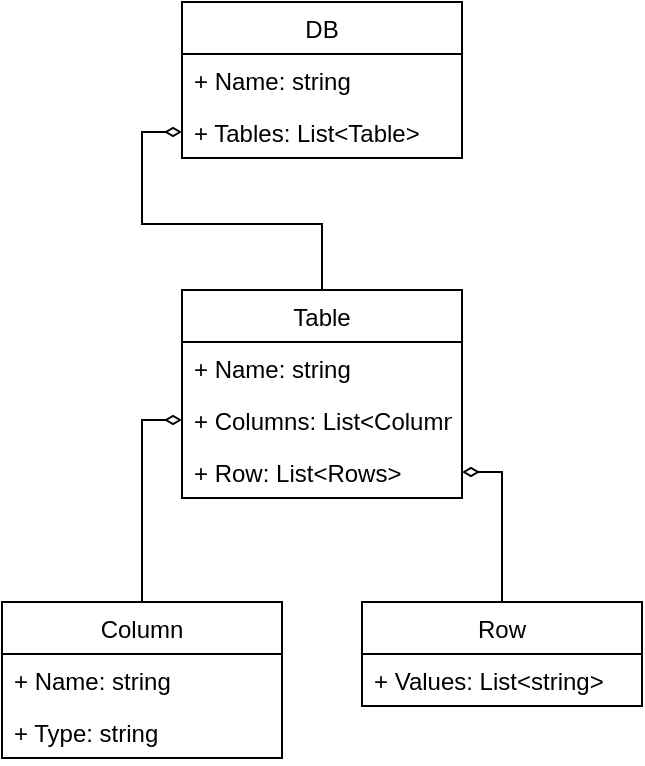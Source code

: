 <mxfile version="20.4.0" type="device"><diagram id="NFwTjk_ECURGp5Mqq_6J" name="Page-1"><mxGraphModel dx="850" dy="478" grid="1" gridSize="10" guides="1" tooltips="1" connect="1" arrows="1" fold="1" page="1" pageScale="1" pageWidth="850" pageHeight="1100" math="0" shadow="0"><root><mxCell id="0"/><mxCell id="1" parent="0"/><mxCell id="oOP1JOoy4LVAAlwWr6f4-5" value="DB" style="swimlane;fontStyle=0;childLayout=stackLayout;horizontal=1;startSize=26;fillColor=none;horizontalStack=0;resizeParent=1;resizeParentMax=0;resizeLast=0;collapsible=1;marginBottom=0;" vertex="1" parent="1"><mxGeometry x="230" y="320" width="140" height="78" as="geometry"/></mxCell><mxCell id="oOP1JOoy4LVAAlwWr6f4-6" value="+ Name: string" style="text;strokeColor=none;fillColor=none;align=left;verticalAlign=top;spacingLeft=4;spacingRight=4;overflow=hidden;rotatable=0;points=[[0,0.5],[1,0.5]];portConstraint=eastwest;" vertex="1" parent="oOP1JOoy4LVAAlwWr6f4-5"><mxGeometry y="26" width="140" height="26" as="geometry"/></mxCell><mxCell id="oOP1JOoy4LVAAlwWr6f4-7" value="+ Tables: List&lt;Table&gt;" style="text;strokeColor=none;fillColor=none;align=left;verticalAlign=top;spacingLeft=4;spacingRight=4;overflow=hidden;rotatable=0;points=[[0,0.5],[1,0.5]];portConstraint=eastwest;" vertex="1" parent="oOP1JOoy4LVAAlwWr6f4-5"><mxGeometry y="52" width="140" height="26" as="geometry"/></mxCell><mxCell id="oOP1JOoy4LVAAlwWr6f4-33" style="edgeStyle=orthogonalEdgeStyle;rounded=0;orthogonalLoop=1;jettySize=auto;html=1;exitX=0.5;exitY=0;exitDx=0;exitDy=0;entryX=0;entryY=0.5;entryDx=0;entryDy=0;endArrow=diamondThin;endFill=0;" edge="1" parent="1" source="oOP1JOoy4LVAAlwWr6f4-13" target="oOP1JOoy4LVAAlwWr6f4-7"><mxGeometry relative="1" as="geometry"/></mxCell><mxCell id="oOP1JOoy4LVAAlwWr6f4-13" value="Table" style="swimlane;fontStyle=0;childLayout=stackLayout;horizontal=1;startSize=26;fillColor=none;horizontalStack=0;resizeParent=1;resizeParentMax=0;resizeLast=0;collapsible=1;marginBottom=0;" vertex="1" parent="1"><mxGeometry x="230" y="464" width="140" height="104" as="geometry"/></mxCell><mxCell id="oOP1JOoy4LVAAlwWr6f4-14" value="+ Name: string" style="text;strokeColor=none;fillColor=none;align=left;verticalAlign=top;spacingLeft=4;spacingRight=4;overflow=hidden;rotatable=0;points=[[0,0.5],[1,0.5]];portConstraint=eastwest;" vertex="1" parent="oOP1JOoy4LVAAlwWr6f4-13"><mxGeometry y="26" width="140" height="26" as="geometry"/></mxCell><mxCell id="oOP1JOoy4LVAAlwWr6f4-15" value="+ Columns: List&lt;Column&gt;" style="text;strokeColor=none;fillColor=none;align=left;verticalAlign=top;spacingLeft=4;spacingRight=4;overflow=hidden;rotatable=0;points=[[0,0.5],[1,0.5]];portConstraint=eastwest;" vertex="1" parent="oOP1JOoy4LVAAlwWr6f4-13"><mxGeometry y="52" width="140" height="26" as="geometry"/></mxCell><mxCell id="oOP1JOoy4LVAAlwWr6f4-16" value="+ Row: List&lt;Rows&gt;" style="text;strokeColor=none;fillColor=none;align=left;verticalAlign=top;spacingLeft=4;spacingRight=4;overflow=hidden;rotatable=0;points=[[0,0.5],[1,0.5]];portConstraint=eastwest;" vertex="1" parent="oOP1JOoy4LVAAlwWr6f4-13"><mxGeometry y="78" width="140" height="26" as="geometry"/></mxCell><mxCell id="oOP1JOoy4LVAAlwWr6f4-32" style="edgeStyle=orthogonalEdgeStyle;rounded=0;orthogonalLoop=1;jettySize=auto;html=1;exitX=0.5;exitY=0;exitDx=0;exitDy=0;entryX=0;entryY=0.5;entryDx=0;entryDy=0;endArrow=diamondThin;endFill=0;" edge="1" parent="1" source="oOP1JOoy4LVAAlwWr6f4-17" target="oOP1JOoy4LVAAlwWr6f4-15"><mxGeometry relative="1" as="geometry"/></mxCell><mxCell id="oOP1JOoy4LVAAlwWr6f4-17" value="Column" style="swimlane;fontStyle=0;childLayout=stackLayout;horizontal=1;startSize=26;fillColor=none;horizontalStack=0;resizeParent=1;resizeParentMax=0;resizeLast=0;collapsible=1;marginBottom=0;" vertex="1" parent="1"><mxGeometry x="140" y="620" width="140" height="78" as="geometry"/></mxCell><mxCell id="oOP1JOoy4LVAAlwWr6f4-18" value="+ Name: string" style="text;strokeColor=none;fillColor=none;align=left;verticalAlign=top;spacingLeft=4;spacingRight=4;overflow=hidden;rotatable=0;points=[[0,0.5],[1,0.5]];portConstraint=eastwest;" vertex="1" parent="oOP1JOoy4LVAAlwWr6f4-17"><mxGeometry y="26" width="140" height="26" as="geometry"/></mxCell><mxCell id="oOP1JOoy4LVAAlwWr6f4-19" value="+ Type: string" style="text;strokeColor=none;fillColor=none;align=left;verticalAlign=top;spacingLeft=4;spacingRight=4;overflow=hidden;rotatable=0;points=[[0,0.5],[1,0.5]];portConstraint=eastwest;" vertex="1" parent="oOP1JOoy4LVAAlwWr6f4-17"><mxGeometry y="52" width="140" height="26" as="geometry"/></mxCell><mxCell id="oOP1JOoy4LVAAlwWr6f4-30" style="edgeStyle=orthogonalEdgeStyle;rounded=0;orthogonalLoop=1;jettySize=auto;html=1;exitX=0.5;exitY=0;exitDx=0;exitDy=0;entryX=1;entryY=0.5;entryDx=0;entryDy=0;endArrow=diamondThin;endFill=0;" edge="1" parent="1" source="oOP1JOoy4LVAAlwWr6f4-21" target="oOP1JOoy4LVAAlwWr6f4-16"><mxGeometry relative="1" as="geometry"/></mxCell><mxCell id="oOP1JOoy4LVAAlwWr6f4-21" value="Row" style="swimlane;fontStyle=0;childLayout=stackLayout;horizontal=1;startSize=26;fillColor=none;horizontalStack=0;resizeParent=1;resizeParentMax=0;resizeLast=0;collapsible=1;marginBottom=0;" vertex="1" parent="1"><mxGeometry x="320" y="620" width="140" height="52" as="geometry"/></mxCell><mxCell id="oOP1JOoy4LVAAlwWr6f4-22" value="+ Values: List&lt;string&gt;" style="text;strokeColor=none;fillColor=none;align=left;verticalAlign=top;spacingLeft=4;spacingRight=4;overflow=hidden;rotatable=0;points=[[0,0.5],[1,0.5]];portConstraint=eastwest;" vertex="1" parent="oOP1JOoy4LVAAlwWr6f4-21"><mxGeometry y="26" width="140" height="26" as="geometry"/></mxCell></root></mxGraphModel></diagram></mxfile>